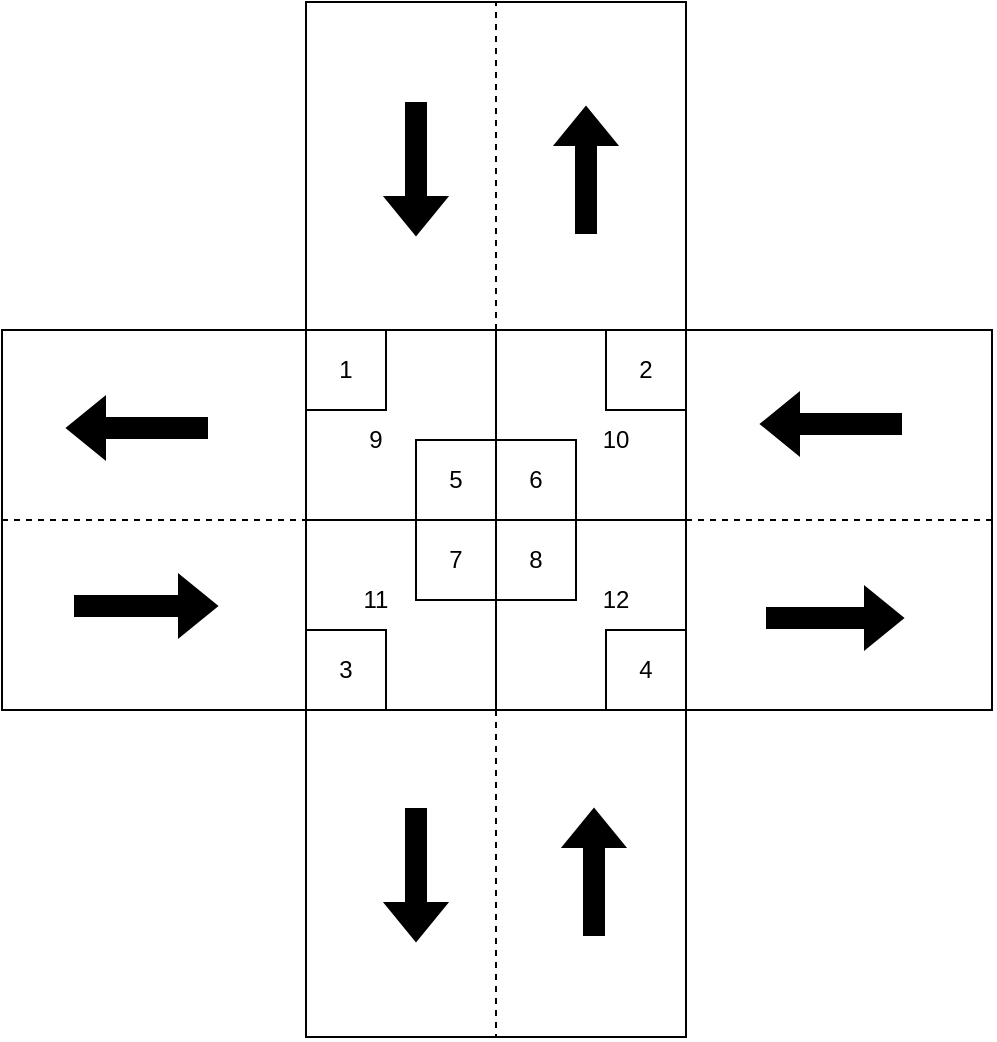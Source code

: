 <mxfile version="19.0.3" type="device"><diagram id="Y1_bno9nvOoJf83jHzwO" name="Page-1"><mxGraphModel dx="1212" dy="832" grid="0" gridSize="10" guides="1" tooltips="1" connect="1" arrows="1" fold="1" page="1" pageScale="1" pageWidth="827" pageHeight="1169" math="0" shadow="0"><root><mxCell id="0"/><mxCell id="1" parent="0"/><mxCell id="0dW6xc48R82t3J2RrRkU-2" value="" style="rounded=0;whiteSpace=wrap;html=1;" parent="1" vertex="1"><mxGeometry x="167" y="305" width="495" height="190" as="geometry"/></mxCell><mxCell id="0dW6xc48R82t3J2RrRkU-3" value="" style="rounded=0;whiteSpace=wrap;html=1;rotation=-90;" parent="1" vertex="1"><mxGeometry x="155.25" y="304.75" width="517.5" height="190" as="geometry"/></mxCell><mxCell id="0dW6xc48R82t3J2RrRkU-4" value="" style="rounded=0;whiteSpace=wrap;html=1;" parent="1" vertex="1"><mxGeometry x="319" y="305" width="190" height="190" as="geometry"/></mxCell><mxCell id="0dW6xc48R82t3J2RrRkU-12" value="" style="endArrow=none;html=1;rounded=0;entryX=0.5;entryY=0;entryDx=0;entryDy=0;exitX=0.5;exitY=1;exitDx=0;exitDy=0;" parent="1" source="0dW6xc48R82t3J2RrRkU-4" target="0dW6xc48R82t3J2RrRkU-4" edge="1"><mxGeometry width="50" height="50" relative="1" as="geometry"><mxPoint x="389" y="475" as="sourcePoint"/><mxPoint x="439" y="425" as="targetPoint"/></mxGeometry></mxCell><mxCell id="0dW6xc48R82t3J2RrRkU-13" value="" style="endArrow=none;html=1;rounded=0;entryX=1;entryY=0.5;entryDx=0;entryDy=0;exitX=0;exitY=0.5;exitDx=0;exitDy=0;" parent="1" source="0dW6xc48R82t3J2RrRkU-4" target="0dW6xc48R82t3J2RrRkU-4" edge="1"><mxGeometry width="50" height="50" relative="1" as="geometry"><mxPoint x="389" y="475" as="sourcePoint"/><mxPoint x="439" y="425" as="targetPoint"/></mxGeometry></mxCell><mxCell id="0dW6xc48R82t3J2RrRkU-15" value="3" style="rounded=0;whiteSpace=wrap;html=1;" parent="1" vertex="1"><mxGeometry x="319" y="455" width="40" height="40" as="geometry"/></mxCell><mxCell id="0dW6xc48R82t3J2RrRkU-16" value="7" style="rounded=0;whiteSpace=wrap;html=1;" parent="1" vertex="1"><mxGeometry x="374" y="400" width="40" height="40" as="geometry"/></mxCell><mxCell id="0dW6xc48R82t3J2RrRkU-17" value="8" style="rounded=0;whiteSpace=wrap;html=1;" parent="1" vertex="1"><mxGeometry x="414" y="400" width="40" height="40" as="geometry"/></mxCell><mxCell id="0dW6xc48R82t3J2RrRkU-18" value="5" style="rounded=0;whiteSpace=wrap;html=1;" parent="1" vertex="1"><mxGeometry x="374" y="360" width="40" height="40" as="geometry"/></mxCell><mxCell id="0dW6xc48R82t3J2RrRkU-19" value="6" style="rounded=0;whiteSpace=wrap;html=1;" parent="1" vertex="1"><mxGeometry x="414" y="360" width="40" height="40" as="geometry"/></mxCell><mxCell id="0dW6xc48R82t3J2RrRkU-20" value="1" style="rounded=0;whiteSpace=wrap;html=1;" parent="1" vertex="1"><mxGeometry x="319" y="305" width="40" height="40" as="geometry"/></mxCell><mxCell id="0dW6xc48R82t3J2RrRkU-21" value="2" style="rounded=0;whiteSpace=wrap;html=1;" parent="1" vertex="1"><mxGeometry x="469" y="305" width="40" height="40" as="geometry"/></mxCell><mxCell id="0dW6xc48R82t3J2RrRkU-22" value="4" style="rounded=0;whiteSpace=wrap;html=1;" parent="1" vertex="1"><mxGeometry x="469" y="455" width="40" height="40" as="geometry"/></mxCell><mxCell id="0dW6xc48R82t3J2RrRkU-23" value="9" style="text;html=1;strokeColor=none;fillColor=none;align=center;verticalAlign=middle;whiteSpace=wrap;rounded=0;" parent="1" vertex="1"><mxGeometry x="334" y="345" width="40" height="30" as="geometry"/></mxCell><mxCell id="0dW6xc48R82t3J2RrRkU-24" value="10" style="text;html=1;strokeColor=none;fillColor=none;align=center;verticalAlign=middle;whiteSpace=wrap;rounded=0;" parent="1" vertex="1"><mxGeometry x="454" y="345" width="40" height="30" as="geometry"/></mxCell><mxCell id="0dW6xc48R82t3J2RrRkU-25" value="11" style="text;html=1;strokeColor=none;fillColor=none;align=center;verticalAlign=middle;whiteSpace=wrap;rounded=0;" parent="1" vertex="1"><mxGeometry x="334" y="425" width="40" height="30" as="geometry"/></mxCell><mxCell id="0dW6xc48R82t3J2RrRkU-26" value="12" style="text;html=1;strokeColor=none;fillColor=none;align=center;verticalAlign=middle;whiteSpace=wrap;rounded=0;" parent="1" vertex="1"><mxGeometry x="454" y="425" width="40" height="30" as="geometry"/></mxCell><mxCell id="0dW6xc48R82t3J2RrRkU-29" value="" style="endArrow=none;dashed=1;html=1;rounded=0;exitX=0.5;exitY=1;exitDx=0;exitDy=0;entryX=0;entryY=0.5;entryDx=0;entryDy=0;" parent="1" source="0dW6xc48R82t3J2RrRkU-4" target="0dW6xc48R82t3J2RrRkU-3" edge="1"><mxGeometry width="50" height="50" relative="1" as="geometry"><mxPoint x="529" y="435" as="sourcePoint"/><mxPoint x="579" y="385" as="targetPoint"/></mxGeometry></mxCell><mxCell id="0dW6xc48R82t3J2RrRkU-30" value="" style="endArrow=none;dashed=1;html=1;rounded=0;exitX=1;exitY=0.5;exitDx=0;exitDy=0;" parent="1" source="0dW6xc48R82t3J2RrRkU-2" edge="1"><mxGeometry width="50" height="50" relative="1" as="geometry"><mxPoint x="529" y="515" as="sourcePoint"/><mxPoint x="509" y="400" as="targetPoint"/></mxGeometry></mxCell><mxCell id="0dW6xc48R82t3J2RrRkU-31" value="" style="endArrow=none;dashed=1;html=1;rounded=0;exitX=0.5;exitY=0;exitDx=0;exitDy=0;entryX=1;entryY=0.5;entryDx=0;entryDy=0;" parent="1" source="0dW6xc48R82t3J2RrRkU-4" target="0dW6xc48R82t3J2RrRkU-3" edge="1"><mxGeometry width="50" height="50" relative="1" as="geometry"><mxPoint x="529" y="265" as="sourcePoint"/><mxPoint x="579" y="215" as="targetPoint"/></mxGeometry></mxCell><mxCell id="0dW6xc48R82t3J2RrRkU-33" value="" style="endArrow=none;dashed=1;html=1;rounded=0;entryX=0;entryY=0.5;entryDx=0;entryDy=0;exitX=0;exitY=0.5;exitDx=0;exitDy=0;" parent="1" source="0dW6xc48R82t3J2RrRkU-2" target="0dW6xc48R82t3J2RrRkU-4" edge="1"><mxGeometry width="50" height="50" relative="1" as="geometry"><mxPoint x="189" y="265" as="sourcePoint"/><mxPoint x="239" y="215" as="targetPoint"/></mxGeometry></mxCell><mxCell id="0dW6xc48R82t3J2RrRkU-36" value="" style="shape=flexArrow;endArrow=classic;html=1;rounded=0;fillColor=#000000;" parent="1" edge="1"><mxGeometry width="50" height="50" relative="1" as="geometry"><mxPoint x="203" y="443" as="sourcePoint"/><mxPoint x="275" y="443" as="targetPoint"/></mxGeometry></mxCell><mxCell id="0dW6xc48R82t3J2RrRkU-37" value="" style="shape=flexArrow;endArrow=classic;html=1;rounded=0;fillColor=#000000;" parent="1" edge="1"><mxGeometry width="50" height="50" relative="1" as="geometry"><mxPoint x="270" y="354" as="sourcePoint"/><mxPoint x="199" y="354" as="targetPoint"/></mxGeometry></mxCell><mxCell id="0dW6xc48R82t3J2RrRkU-38" value="" style="shape=flexArrow;endArrow=classic;html=1;rounded=0;fillColor=#000000;" parent="1" edge="1"><mxGeometry width="50" height="50" relative="1" as="geometry"><mxPoint x="617" y="352" as="sourcePoint"/><mxPoint x="546" y="352" as="targetPoint"/></mxGeometry></mxCell><mxCell id="0dW6xc48R82t3J2RrRkU-39" value="" style="shape=flexArrow;endArrow=classic;html=1;rounded=0;fillColor=#000000;" parent="1" edge="1"><mxGeometry width="50" height="50" relative="1" as="geometry"><mxPoint x="549" y="449" as="sourcePoint"/><mxPoint x="618" y="449" as="targetPoint"/></mxGeometry></mxCell><mxCell id="0dW6xc48R82t3J2RrRkU-40" value="" style="shape=flexArrow;endArrow=classic;html=1;rounded=0;fillColor=#000000;" parent="1" edge="1"><mxGeometry width="50" height="50" relative="1" as="geometry"><mxPoint x="463" y="608" as="sourcePoint"/><mxPoint x="463" y="544" as="targetPoint"/></mxGeometry></mxCell><mxCell id="0dW6xc48R82t3J2RrRkU-41" value="" style="shape=flexArrow;endArrow=classic;html=1;rounded=0;fillColor=#000000;" parent="1" edge="1"><mxGeometry width="50" height="50" relative="1" as="geometry"><mxPoint x="459" y="257" as="sourcePoint"/><mxPoint x="459" y="193" as="targetPoint"/></mxGeometry></mxCell><mxCell id="0dW6xc48R82t3J2RrRkU-43" value="" style="shape=flexArrow;endArrow=classic;html=1;rounded=0;fillColor=#000000;" parent="1" edge="1"><mxGeometry width="50" height="50" relative="1" as="geometry"><mxPoint x="374" y="544" as="sourcePoint"/><mxPoint x="374" y="611" as="targetPoint"/></mxGeometry></mxCell><mxCell id="0dW6xc48R82t3J2RrRkU-44" value="" style="shape=flexArrow;endArrow=classic;html=1;rounded=0;fillColor=#000000;" parent="1" edge="1"><mxGeometry width="50" height="50" relative="1" as="geometry"><mxPoint x="374" y="191" as="sourcePoint"/><mxPoint x="374" y="258" as="targetPoint"/></mxGeometry></mxCell></root></mxGraphModel></diagram></mxfile>